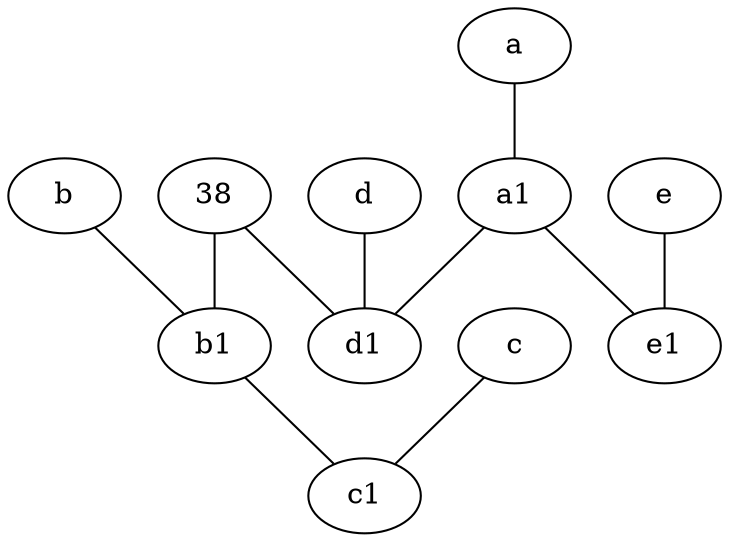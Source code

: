 graph {
	node [labelfontsize=50]
	e1 [labelfontsize=50 pos="7,7!"]
	a1 [labelfontsize=50 pos="8,3!"]
	d1 [labelfontsize=50 pos="3,5!"]
	b [labelfontsize=50 pos="10,4!"]
	c1 [labelfontsize=50 pos="4.5,3!"]
	38 [labelfontsize=50]
	b1 [labelfontsize=50 pos="9,4!"]
	d -- d1
	b -- b1
	a1 -- e1
	c -- c1
	a1 -- d1
	a -- a1
	38 -- d1
	e -- e1
	b1 -- c1
	38 -- b1
}
